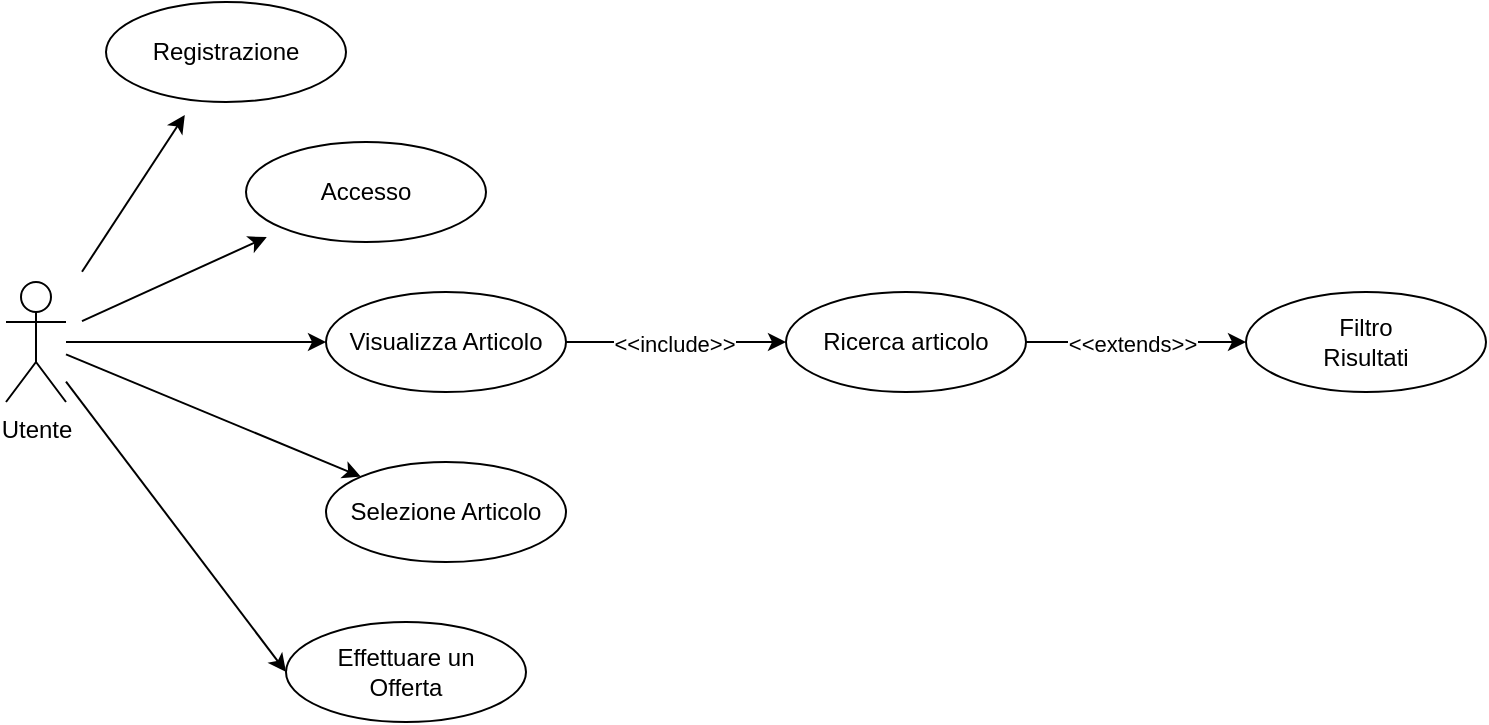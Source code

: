 <mxfile version="24.2.2" type="device">
  <diagram name="Page-1" id="b_zJH3Sg9wVDs8cVNdYo">
    <mxGraphModel dx="1434" dy="772" grid="1" gridSize="10" guides="1" tooltips="1" connect="1" arrows="1" fold="1" page="1" pageScale="1" pageWidth="850" pageHeight="1100" math="0" shadow="0">
      <root>
        <mxCell id="0" />
        <mxCell id="1" parent="0" />
        <mxCell id="v-7fdCc3VSDNyAbIxO-M-3" style="rounded=0;orthogonalLoop=1;jettySize=auto;html=1;targetPerimeterSpacing=8;sourcePerimeterSpacing=8;" parent="1" source="v-7fdCc3VSDNyAbIxO-M-1" target="v-7fdCc3VSDNyAbIxO-M-2" edge="1">
          <mxGeometry relative="1" as="geometry" />
        </mxCell>
        <mxCell id="v-7fdCc3VSDNyAbIxO-M-5" style="edgeStyle=none;rounded=0;orthogonalLoop=1;jettySize=auto;html=1;strokeColor=default;align=center;verticalAlign=middle;fontFamily=Helvetica;fontSize=11;fontColor=default;labelBackgroundColor=default;endArrow=classic;sourcePerimeterSpacing=8;targetPerimeterSpacing=8;" parent="1" source="v-7fdCc3VSDNyAbIxO-M-1" target="v-7fdCc3VSDNyAbIxO-M-4" edge="1">
          <mxGeometry relative="1" as="geometry" />
        </mxCell>
        <mxCell id="v-7fdCc3VSDNyAbIxO-M-1" value="Utente" style="shape=umlActor;verticalLabelPosition=bottom;verticalAlign=top;html=1;outlineConnect=0;" parent="1" vertex="1">
          <mxGeometry x="55" y="320" width="30" height="60" as="geometry" />
        </mxCell>
        <mxCell id="v-7fdCc3VSDNyAbIxO-M-2" value="Registrazione" style="ellipse;whiteSpace=wrap;html=1;" parent="1" vertex="1">
          <mxGeometry x="105" y="180" width="120" height="50" as="geometry" />
        </mxCell>
        <mxCell id="v-7fdCc3VSDNyAbIxO-M-4" value="Accesso" style="ellipse;whiteSpace=wrap;html=1;" parent="1" vertex="1">
          <mxGeometry x="175" y="250" width="120" height="50" as="geometry" />
        </mxCell>
        <mxCell id="v-7fdCc3VSDNyAbIxO-M-6" value="Selezione Articolo" style="ellipse;whiteSpace=wrap;html=1;" parent="1" vertex="1">
          <mxGeometry x="215" y="410" width="120" height="50" as="geometry" />
        </mxCell>
        <mxCell id="_Y4zRGpn23lwM58amZcz-2" value="" style="endArrow=classic;html=1;rounded=0;" edge="1" parent="1" source="v-7fdCc3VSDNyAbIxO-M-1" target="v-7fdCc3VSDNyAbIxO-M-6">
          <mxGeometry width="50" height="50" relative="1" as="geometry">
            <mxPoint x="95" y="360" as="sourcePoint" />
            <mxPoint x="415" y="370" as="targetPoint" />
          </mxGeometry>
        </mxCell>
        <mxCell id="_Y4zRGpn23lwM58amZcz-3" value="Effettuare un &lt;br&gt;Offerta" style="ellipse;whiteSpace=wrap;html=1;" vertex="1" parent="1">
          <mxGeometry x="195" y="490" width="120" height="50" as="geometry" />
        </mxCell>
        <mxCell id="_Y4zRGpn23lwM58amZcz-4" value="" style="endArrow=classic;html=1;rounded=0;entryX=0;entryY=0.5;entryDx=0;entryDy=0;" edge="1" parent="1" source="v-7fdCc3VSDNyAbIxO-M-1" target="_Y4zRGpn23lwM58amZcz-3">
          <mxGeometry width="50" height="50" relative="1" as="geometry">
            <mxPoint x="365" y="420" as="sourcePoint" />
            <mxPoint x="415" y="370" as="targetPoint" />
          </mxGeometry>
        </mxCell>
        <mxCell id="_Y4zRGpn23lwM58amZcz-5" value="Visualizza Articolo" style="ellipse;whiteSpace=wrap;html=1;" vertex="1" parent="1">
          <mxGeometry x="215" y="325" width="120" height="50" as="geometry" />
        </mxCell>
        <mxCell id="_Y4zRGpn23lwM58amZcz-6" value="" style="endArrow=classic;html=1;rounded=0;entryX=0;entryY=0.5;entryDx=0;entryDy=0;" edge="1" parent="1" source="v-7fdCc3VSDNyAbIxO-M-1" target="_Y4zRGpn23lwM58amZcz-5">
          <mxGeometry width="50" height="50" relative="1" as="geometry">
            <mxPoint x="365" y="420" as="sourcePoint" />
            <mxPoint x="415" y="370" as="targetPoint" />
          </mxGeometry>
        </mxCell>
        <mxCell id="_Y4zRGpn23lwM58amZcz-10" value="" style="endArrow=classic;html=1;rounded=0;exitX=1;exitY=0.5;exitDx=0;exitDy=0;entryX=0;entryY=0.5;entryDx=0;entryDy=0;" edge="1" parent="1" source="_Y4zRGpn23lwM58amZcz-5" target="_Y4zRGpn23lwM58amZcz-12">
          <mxGeometry width="50" height="50" relative="1" as="geometry">
            <mxPoint x="475" y="420" as="sourcePoint" />
            <mxPoint x="525" y="375" as="targetPoint" />
          </mxGeometry>
        </mxCell>
        <mxCell id="_Y4zRGpn23lwM58amZcz-11" value="&amp;lt;&amp;lt;include&amp;gt;&amp;gt;" style="edgeLabel;html=1;align=center;verticalAlign=middle;resizable=0;points=[];" vertex="1" connectable="0" parent="_Y4zRGpn23lwM58amZcz-10">
          <mxGeometry x="-0.016" y="-1" relative="1" as="geometry">
            <mxPoint as="offset" />
          </mxGeometry>
        </mxCell>
        <mxCell id="_Y4zRGpn23lwM58amZcz-12" value="Ricerca articolo" style="ellipse;whiteSpace=wrap;html=1;" vertex="1" parent="1">
          <mxGeometry x="445" y="325" width="120" height="50" as="geometry" />
        </mxCell>
        <mxCell id="_Y4zRGpn23lwM58amZcz-13" value="" style="endArrow=classic;html=1;rounded=0;exitX=1;exitY=0.5;exitDx=0;exitDy=0;entryX=0;entryY=0.5;entryDx=0;entryDy=0;" edge="1" parent="1" source="_Y4zRGpn23lwM58amZcz-12" target="_Y4zRGpn23lwM58amZcz-15">
          <mxGeometry width="50" height="50" relative="1" as="geometry">
            <mxPoint x="285" y="430" as="sourcePoint" />
            <mxPoint x="785" y="375" as="targetPoint" />
          </mxGeometry>
        </mxCell>
        <mxCell id="_Y4zRGpn23lwM58amZcz-14" value="&amp;lt;&amp;lt;extends&amp;gt;&amp;gt;" style="edgeLabel;html=1;align=center;verticalAlign=middle;resizable=0;points=[];" vertex="1" connectable="0" parent="_Y4zRGpn23lwM58amZcz-13">
          <mxGeometry x="-0.041" y="-1" relative="1" as="geometry">
            <mxPoint as="offset" />
          </mxGeometry>
        </mxCell>
        <mxCell id="_Y4zRGpn23lwM58amZcz-15" value="Filtro&lt;br&gt;Risultati" style="ellipse;whiteSpace=wrap;html=1;" vertex="1" parent="1">
          <mxGeometry x="675" y="325" width="120" height="50" as="geometry" />
        </mxCell>
      </root>
    </mxGraphModel>
  </diagram>
</mxfile>
